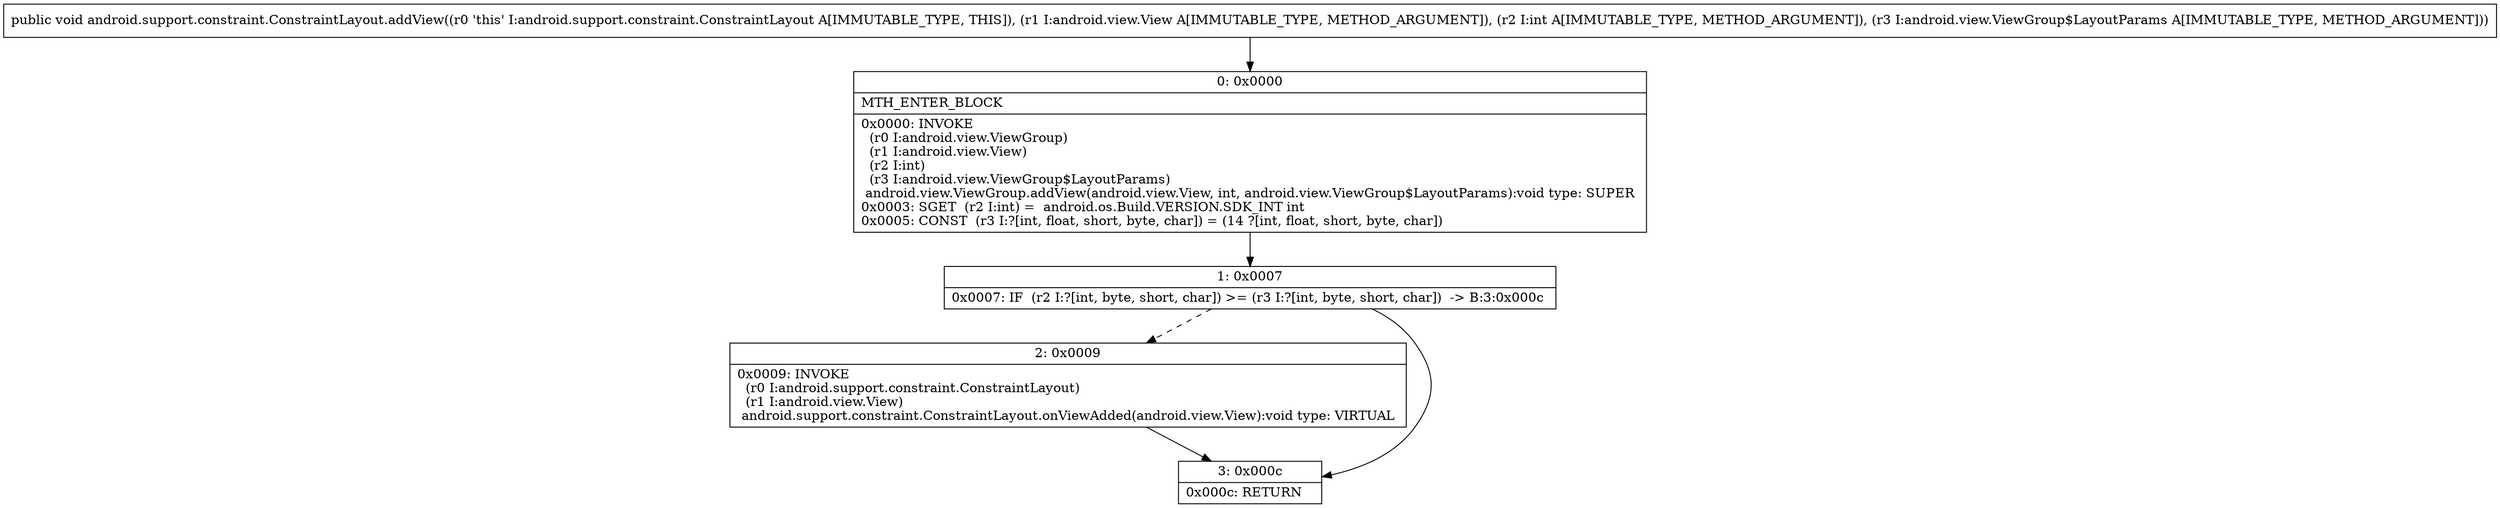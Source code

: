 digraph "CFG forandroid.support.constraint.ConstraintLayout.addView(Landroid\/view\/View;ILandroid\/view\/ViewGroup$LayoutParams;)V" {
Node_0 [shape=record,label="{0\:\ 0x0000|MTH_ENTER_BLOCK\l|0x0000: INVOKE  \l  (r0 I:android.view.ViewGroup)\l  (r1 I:android.view.View)\l  (r2 I:int)\l  (r3 I:android.view.ViewGroup$LayoutParams)\l android.view.ViewGroup.addView(android.view.View, int, android.view.ViewGroup$LayoutParams):void type: SUPER \l0x0003: SGET  (r2 I:int) =  android.os.Build.VERSION.SDK_INT int \l0x0005: CONST  (r3 I:?[int, float, short, byte, char]) = (14 ?[int, float, short, byte, char]) \l}"];
Node_1 [shape=record,label="{1\:\ 0x0007|0x0007: IF  (r2 I:?[int, byte, short, char]) \>= (r3 I:?[int, byte, short, char])  \-\> B:3:0x000c \l}"];
Node_2 [shape=record,label="{2\:\ 0x0009|0x0009: INVOKE  \l  (r0 I:android.support.constraint.ConstraintLayout)\l  (r1 I:android.view.View)\l android.support.constraint.ConstraintLayout.onViewAdded(android.view.View):void type: VIRTUAL \l}"];
Node_3 [shape=record,label="{3\:\ 0x000c|0x000c: RETURN   \l}"];
MethodNode[shape=record,label="{public void android.support.constraint.ConstraintLayout.addView((r0 'this' I:android.support.constraint.ConstraintLayout A[IMMUTABLE_TYPE, THIS]), (r1 I:android.view.View A[IMMUTABLE_TYPE, METHOD_ARGUMENT]), (r2 I:int A[IMMUTABLE_TYPE, METHOD_ARGUMENT]), (r3 I:android.view.ViewGroup$LayoutParams A[IMMUTABLE_TYPE, METHOD_ARGUMENT])) }"];
MethodNode -> Node_0;
Node_0 -> Node_1;
Node_1 -> Node_2[style=dashed];
Node_1 -> Node_3;
Node_2 -> Node_3;
}

